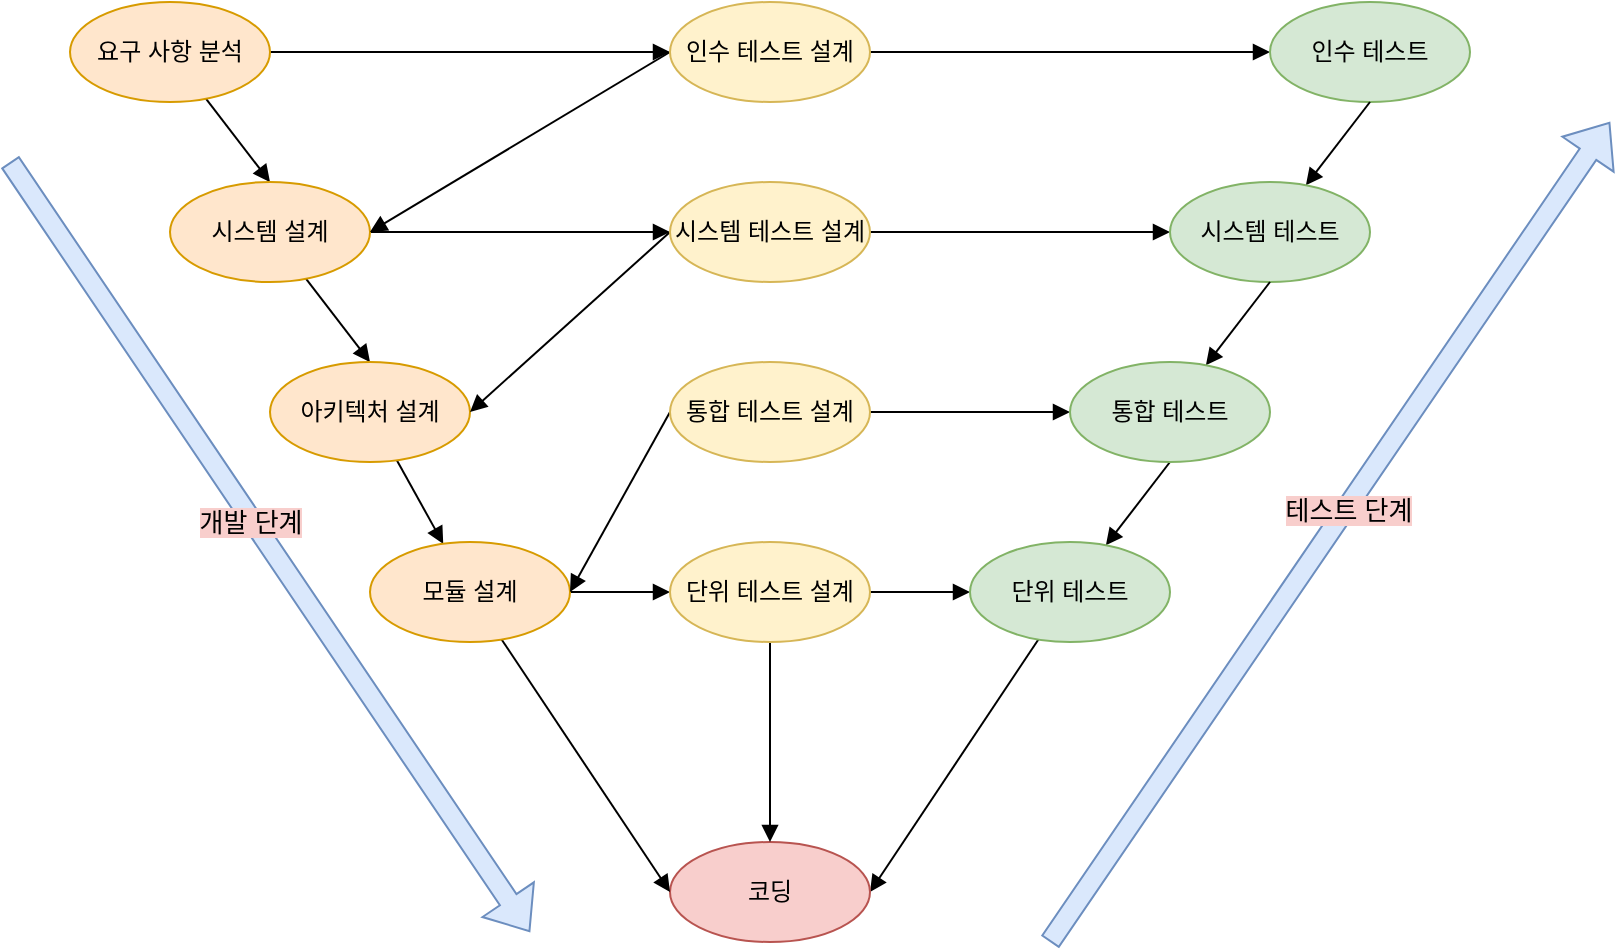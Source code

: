 <mxfile version="21.2.8" type="device">
  <diagram name="페이지-1" id="L_yRATjAnY5mqUVyFX4e">
    <mxGraphModel dx="1164" dy="914" grid="1" gridSize="10" guides="1" tooltips="1" connect="1" arrows="1" fold="1" page="1" pageScale="1" pageWidth="827" pageHeight="1169" math="0" shadow="0">
      <root>
        <mxCell id="0" />
        <mxCell id="1" parent="0" />
        <mxCell id="MXddvRipNIg6Y6tEpLS6-20" style="rounded=0;orthogonalLoop=1;jettySize=auto;html=1;exitX=1;exitY=0.5;exitDx=0;exitDy=0;endArrow=none;endFill=0;startArrow=block;startFill=1;" edge="1" parent="1" source="MXddvRipNIg6Y6tEpLS6-1" target="MXddvRipNIg6Y6tEpLS6-10">
          <mxGeometry relative="1" as="geometry" />
        </mxCell>
        <mxCell id="MXddvRipNIg6Y6tEpLS6-1" value="코딩" style="ellipse;whiteSpace=wrap;html=1;fillColor=#f8cecc;strokeColor=#b85450;" vertex="1" parent="1">
          <mxGeometry x="380" y="540" width="100" height="50" as="geometry" />
        </mxCell>
        <mxCell id="MXddvRipNIg6Y6tEpLS6-16" style="rounded=0;orthogonalLoop=1;jettySize=auto;html=1;entryX=0.5;entryY=0;entryDx=0;entryDy=0;endArrow=block;endFill=1;" edge="1" parent="1" source="MXddvRipNIg6Y6tEpLS6-2" target="MXddvRipNIg6Y6tEpLS6-3">
          <mxGeometry relative="1" as="geometry" />
        </mxCell>
        <mxCell id="MXddvRipNIg6Y6tEpLS6-24" style="edgeStyle=orthogonalEdgeStyle;rounded=0;orthogonalLoop=1;jettySize=auto;html=1;entryX=0;entryY=0.5;entryDx=0;entryDy=0;endArrow=block;endFill=1;" edge="1" parent="1" source="MXddvRipNIg6Y6tEpLS6-2" target="MXddvRipNIg6Y6tEpLS6-8">
          <mxGeometry relative="1" as="geometry" />
        </mxCell>
        <mxCell id="MXddvRipNIg6Y6tEpLS6-2" value="요구 사항 분석" style="ellipse;whiteSpace=wrap;html=1;fillColor=#ffe6cc;strokeColor=#d79b00;" vertex="1" parent="1">
          <mxGeometry x="80" y="120" width="100" height="50" as="geometry" />
        </mxCell>
        <mxCell id="MXddvRipNIg6Y6tEpLS6-17" style="rounded=0;orthogonalLoop=1;jettySize=auto;html=1;entryX=0.5;entryY=0;entryDx=0;entryDy=0;endArrow=block;endFill=1;" edge="1" parent="1" source="MXddvRipNIg6Y6tEpLS6-3" target="MXddvRipNIg6Y6tEpLS6-4">
          <mxGeometry relative="1" as="geometry" />
        </mxCell>
        <mxCell id="MXddvRipNIg6Y6tEpLS6-26" style="edgeStyle=orthogonalEdgeStyle;rounded=0;orthogonalLoop=1;jettySize=auto;html=1;entryX=0;entryY=0.5;entryDx=0;entryDy=0;endArrow=block;endFill=1;" edge="1" parent="1" source="MXddvRipNIg6Y6tEpLS6-3" target="MXddvRipNIg6Y6tEpLS6-9">
          <mxGeometry relative="1" as="geometry" />
        </mxCell>
        <mxCell id="MXddvRipNIg6Y6tEpLS6-3" value="시스템 설계" style="ellipse;whiteSpace=wrap;html=1;fillColor=#ffe6cc;strokeColor=#d79b00;" vertex="1" parent="1">
          <mxGeometry x="130" y="210" width="100" height="50" as="geometry" />
        </mxCell>
        <mxCell id="MXddvRipNIg6Y6tEpLS6-18" value="" style="rounded=0;orthogonalLoop=1;jettySize=auto;html=1;endArrow=block;endFill=1;" edge="1" parent="1" source="MXddvRipNIg6Y6tEpLS6-4" target="MXddvRipNIg6Y6tEpLS6-5">
          <mxGeometry relative="1" as="geometry" />
        </mxCell>
        <mxCell id="MXddvRipNIg6Y6tEpLS6-4" value="아키텍처 설계" style="ellipse;whiteSpace=wrap;html=1;fillColor=#ffe6cc;strokeColor=#d79b00;" vertex="1" parent="1">
          <mxGeometry x="180" y="300" width="100" height="50" as="geometry" />
        </mxCell>
        <mxCell id="MXddvRipNIg6Y6tEpLS6-19" style="rounded=0;orthogonalLoop=1;jettySize=auto;html=1;entryX=0;entryY=0.5;entryDx=0;entryDy=0;endArrow=block;endFill=1;" edge="1" parent="1" source="MXddvRipNIg6Y6tEpLS6-5" target="MXddvRipNIg6Y6tEpLS6-1">
          <mxGeometry relative="1" as="geometry" />
        </mxCell>
        <mxCell id="MXddvRipNIg6Y6tEpLS6-31" style="edgeStyle=orthogonalEdgeStyle;rounded=0;orthogonalLoop=1;jettySize=auto;html=1;endArrow=block;endFill=1;" edge="1" parent="1" source="MXddvRipNIg6Y6tEpLS6-5" target="MXddvRipNIg6Y6tEpLS6-6">
          <mxGeometry relative="1" as="geometry" />
        </mxCell>
        <mxCell id="MXddvRipNIg6Y6tEpLS6-5" value="모듈 설계" style="ellipse;whiteSpace=wrap;html=1;fillColor=#ffe6cc;strokeColor=#d79b00;" vertex="1" parent="1">
          <mxGeometry x="230" y="390" width="100" height="50" as="geometry" />
        </mxCell>
        <mxCell id="MXddvRipNIg6Y6tEpLS6-32" style="edgeStyle=orthogonalEdgeStyle;rounded=0;orthogonalLoop=1;jettySize=auto;html=1;endArrow=block;endFill=1;" edge="1" parent="1" source="MXddvRipNIg6Y6tEpLS6-6" target="MXddvRipNIg6Y6tEpLS6-10">
          <mxGeometry relative="1" as="geometry" />
        </mxCell>
        <mxCell id="MXddvRipNIg6Y6tEpLS6-33" style="edgeStyle=orthogonalEdgeStyle;rounded=0;orthogonalLoop=1;jettySize=auto;html=1;entryX=0.5;entryY=0;entryDx=0;entryDy=0;endArrow=block;endFill=1;" edge="1" parent="1" source="MXddvRipNIg6Y6tEpLS6-6" target="MXddvRipNIg6Y6tEpLS6-1">
          <mxGeometry relative="1" as="geometry" />
        </mxCell>
        <mxCell id="MXddvRipNIg6Y6tEpLS6-6" value="단위 테스트 설계" style="ellipse;whiteSpace=wrap;html=1;fillColor=#fff2cc;strokeColor=#d6b656;" vertex="1" parent="1">
          <mxGeometry x="380" y="390" width="100" height="50" as="geometry" />
        </mxCell>
        <mxCell id="MXddvRipNIg6Y6tEpLS6-30" style="rounded=0;orthogonalLoop=1;jettySize=auto;html=1;entryX=1;entryY=0.5;entryDx=0;entryDy=0;endArrow=block;endFill=1;exitX=0;exitY=0.5;exitDx=0;exitDy=0;" edge="1" parent="1" source="MXddvRipNIg6Y6tEpLS6-7" target="MXddvRipNIg6Y6tEpLS6-5">
          <mxGeometry relative="1" as="geometry" />
        </mxCell>
        <mxCell id="MXddvRipNIg6Y6tEpLS6-34" style="edgeStyle=orthogonalEdgeStyle;rounded=0;orthogonalLoop=1;jettySize=auto;html=1;entryX=0;entryY=0.5;entryDx=0;entryDy=0;endArrow=block;endFill=1;" edge="1" parent="1" source="MXddvRipNIg6Y6tEpLS6-7" target="MXddvRipNIg6Y6tEpLS6-13">
          <mxGeometry relative="1" as="geometry" />
        </mxCell>
        <mxCell id="MXddvRipNIg6Y6tEpLS6-7" value="통합 테스트 설계" style="ellipse;whiteSpace=wrap;html=1;fillColor=#fff2cc;strokeColor=#d6b656;" vertex="1" parent="1">
          <mxGeometry x="380" y="300" width="100" height="50" as="geometry" />
        </mxCell>
        <mxCell id="MXddvRipNIg6Y6tEpLS6-25" style="edgeStyle=orthogonalEdgeStyle;rounded=0;orthogonalLoop=1;jettySize=auto;html=1;entryX=0;entryY=0.5;entryDx=0;entryDy=0;endArrow=block;endFill=1;" edge="1" parent="1" source="MXddvRipNIg6Y6tEpLS6-8" target="MXddvRipNIg6Y6tEpLS6-11">
          <mxGeometry relative="1" as="geometry" />
        </mxCell>
        <mxCell id="MXddvRipNIg6Y6tEpLS6-28" style="rounded=0;orthogonalLoop=1;jettySize=auto;html=1;entryX=1;entryY=0.5;entryDx=0;entryDy=0;endArrow=block;endFill=1;exitX=0;exitY=0.5;exitDx=0;exitDy=0;" edge="1" parent="1" source="MXddvRipNIg6Y6tEpLS6-8" target="MXddvRipNIg6Y6tEpLS6-3">
          <mxGeometry relative="1" as="geometry" />
        </mxCell>
        <mxCell id="MXddvRipNIg6Y6tEpLS6-8" value="인수 테스트 설계" style="ellipse;whiteSpace=wrap;html=1;fillColor=#fff2cc;strokeColor=#d6b656;" vertex="1" parent="1">
          <mxGeometry x="380" y="120" width="100" height="50" as="geometry" />
        </mxCell>
        <mxCell id="MXddvRipNIg6Y6tEpLS6-27" style="edgeStyle=orthogonalEdgeStyle;rounded=0;orthogonalLoop=1;jettySize=auto;html=1;entryX=0;entryY=0.5;entryDx=0;entryDy=0;endArrow=block;endFill=1;" edge="1" parent="1" source="MXddvRipNIg6Y6tEpLS6-9" target="MXddvRipNIg6Y6tEpLS6-12">
          <mxGeometry relative="1" as="geometry" />
        </mxCell>
        <mxCell id="MXddvRipNIg6Y6tEpLS6-29" style="rounded=0;orthogonalLoop=1;jettySize=auto;html=1;entryX=1;entryY=0.5;entryDx=0;entryDy=0;endArrow=block;endFill=1;exitX=0;exitY=0.5;exitDx=0;exitDy=0;" edge="1" parent="1" source="MXddvRipNIg6Y6tEpLS6-9" target="MXddvRipNIg6Y6tEpLS6-4">
          <mxGeometry relative="1" as="geometry" />
        </mxCell>
        <mxCell id="MXddvRipNIg6Y6tEpLS6-9" value="시스템 테스트 설계" style="ellipse;whiteSpace=wrap;html=1;fillColor=#fff2cc;strokeColor=#d6b656;" vertex="1" parent="1">
          <mxGeometry x="380" y="210" width="100" height="50" as="geometry" />
        </mxCell>
        <mxCell id="MXddvRipNIg6Y6tEpLS6-21" style="rounded=0;orthogonalLoop=1;jettySize=auto;html=1;entryX=0.5;entryY=1;entryDx=0;entryDy=0;endArrow=none;endFill=0;startArrow=block;startFill=1;" edge="1" parent="1" source="MXddvRipNIg6Y6tEpLS6-10" target="MXddvRipNIg6Y6tEpLS6-13">
          <mxGeometry relative="1" as="geometry" />
        </mxCell>
        <mxCell id="MXddvRipNIg6Y6tEpLS6-10" value="단위 테스트" style="ellipse;whiteSpace=wrap;html=1;fillColor=#d5e8d4;strokeColor=#82b366;" vertex="1" parent="1">
          <mxGeometry x="530" y="390" width="100" height="50" as="geometry" />
        </mxCell>
        <mxCell id="MXddvRipNIg6Y6tEpLS6-11" value="인수 테스트" style="ellipse;whiteSpace=wrap;html=1;fillColor=#d5e8d4;strokeColor=#82b366;" vertex="1" parent="1">
          <mxGeometry x="680" y="120" width="100" height="50" as="geometry" />
        </mxCell>
        <mxCell id="MXddvRipNIg6Y6tEpLS6-23" style="rounded=0;orthogonalLoop=1;jettySize=auto;html=1;entryX=0.5;entryY=1;entryDx=0;entryDy=0;endArrow=none;endFill=0;startArrow=block;startFill=1;" edge="1" parent="1" source="MXddvRipNIg6Y6tEpLS6-12" target="MXddvRipNIg6Y6tEpLS6-11">
          <mxGeometry relative="1" as="geometry" />
        </mxCell>
        <mxCell id="MXddvRipNIg6Y6tEpLS6-12" value="시스템 테스트" style="ellipse;whiteSpace=wrap;html=1;fillColor=#d5e8d4;strokeColor=#82b366;" vertex="1" parent="1">
          <mxGeometry x="630" y="210" width="100" height="50" as="geometry" />
        </mxCell>
        <mxCell id="MXddvRipNIg6Y6tEpLS6-22" style="rounded=0;orthogonalLoop=1;jettySize=auto;html=1;entryX=0.5;entryY=1;entryDx=0;entryDy=0;endArrow=none;endFill=0;startArrow=block;startFill=1;" edge="1" parent="1" source="MXddvRipNIg6Y6tEpLS6-13" target="MXddvRipNIg6Y6tEpLS6-12">
          <mxGeometry relative="1" as="geometry" />
        </mxCell>
        <mxCell id="MXddvRipNIg6Y6tEpLS6-13" value="통합 테스트" style="ellipse;whiteSpace=wrap;html=1;fillColor=#d5e8d4;strokeColor=#82b366;" vertex="1" parent="1">
          <mxGeometry x="580" y="300" width="100" height="50" as="geometry" />
        </mxCell>
        <mxCell id="MXddvRipNIg6Y6tEpLS6-35" value="" style="shape=flexArrow;endArrow=classic;html=1;rounded=0;fillColor=#dae8fc;strokeColor=#6c8ebf;" edge="1" parent="1">
          <mxGeometry width="50" height="50" relative="1" as="geometry">
            <mxPoint x="50" y="200" as="sourcePoint" />
            <mxPoint x="310" y="585" as="targetPoint" />
          </mxGeometry>
        </mxCell>
        <mxCell id="MXddvRipNIg6Y6tEpLS6-38" value="개발 단계" style="edgeLabel;html=1;align=center;verticalAlign=middle;resizable=0;points=[];fontSize=13;labelBackgroundColor=#F8CECC;" vertex="1" connectable="0" parent="MXddvRipNIg6Y6tEpLS6-35">
          <mxGeometry x="-0.005" y="1" relative="1" as="geometry">
            <mxPoint x="-10" y="-11" as="offset" />
          </mxGeometry>
        </mxCell>
        <mxCell id="MXddvRipNIg6Y6tEpLS6-37" value="" style="shape=flexArrow;endArrow=classic;html=1;rounded=0;fillColor=#dae8fc;strokeColor=#6c8ebf;" edge="1" parent="1">
          <mxGeometry width="50" height="50" relative="1" as="geometry">
            <mxPoint x="570" y="590" as="sourcePoint" />
            <mxPoint x="850" y="180" as="targetPoint" />
          </mxGeometry>
        </mxCell>
        <mxCell id="MXddvRipNIg6Y6tEpLS6-39" value="테스트 단계" style="edgeLabel;html=1;align=center;verticalAlign=middle;resizable=0;points=[];fontSize=13;labelBackgroundColor=#F8CECC;" vertex="1" connectable="0" parent="MXddvRipNIg6Y6tEpLS6-37">
          <mxGeometry x="0.057" y="-1" relative="1" as="geometry">
            <mxPoint as="offset" />
          </mxGeometry>
        </mxCell>
      </root>
    </mxGraphModel>
  </diagram>
</mxfile>
